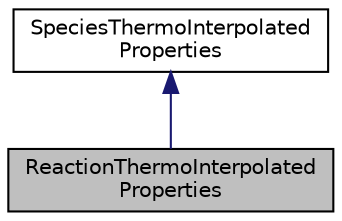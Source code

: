 digraph "ReactionThermoInterpolatedProperties"
{
 // INTERACTIVE_SVG=YES
 // LATEX_PDF_SIZE
  edge [fontname="Helvetica",fontsize="10",labelfontname="Helvetica",labelfontsize="10"];
  node [fontname="Helvetica",fontsize="10",shape=record];
  Node1 [label="ReactionThermoInterpolated\lProperties",height=0.2,width=0.4,color="black", fillcolor="grey75", style="filled", fontcolor="black",tooltip="A type for storing thermodynamic properties of a reaction over a range of temperatures and pressures."];
  Node2 -> Node1 [dir="back",color="midnightblue",fontsize="10",style="solid",fontname="Helvetica"];
  Node2 [label="SpeciesThermoInterpolated\lProperties",height=0.2,width=0.4,color="black", fillcolor="white", style="filled",URL="$structReaktoro_1_1SpeciesThermoInterpolatedProperties.html",tooltip="A type for storing thermodynamic properties of a species over a range of temperatures and pressures."];
}
